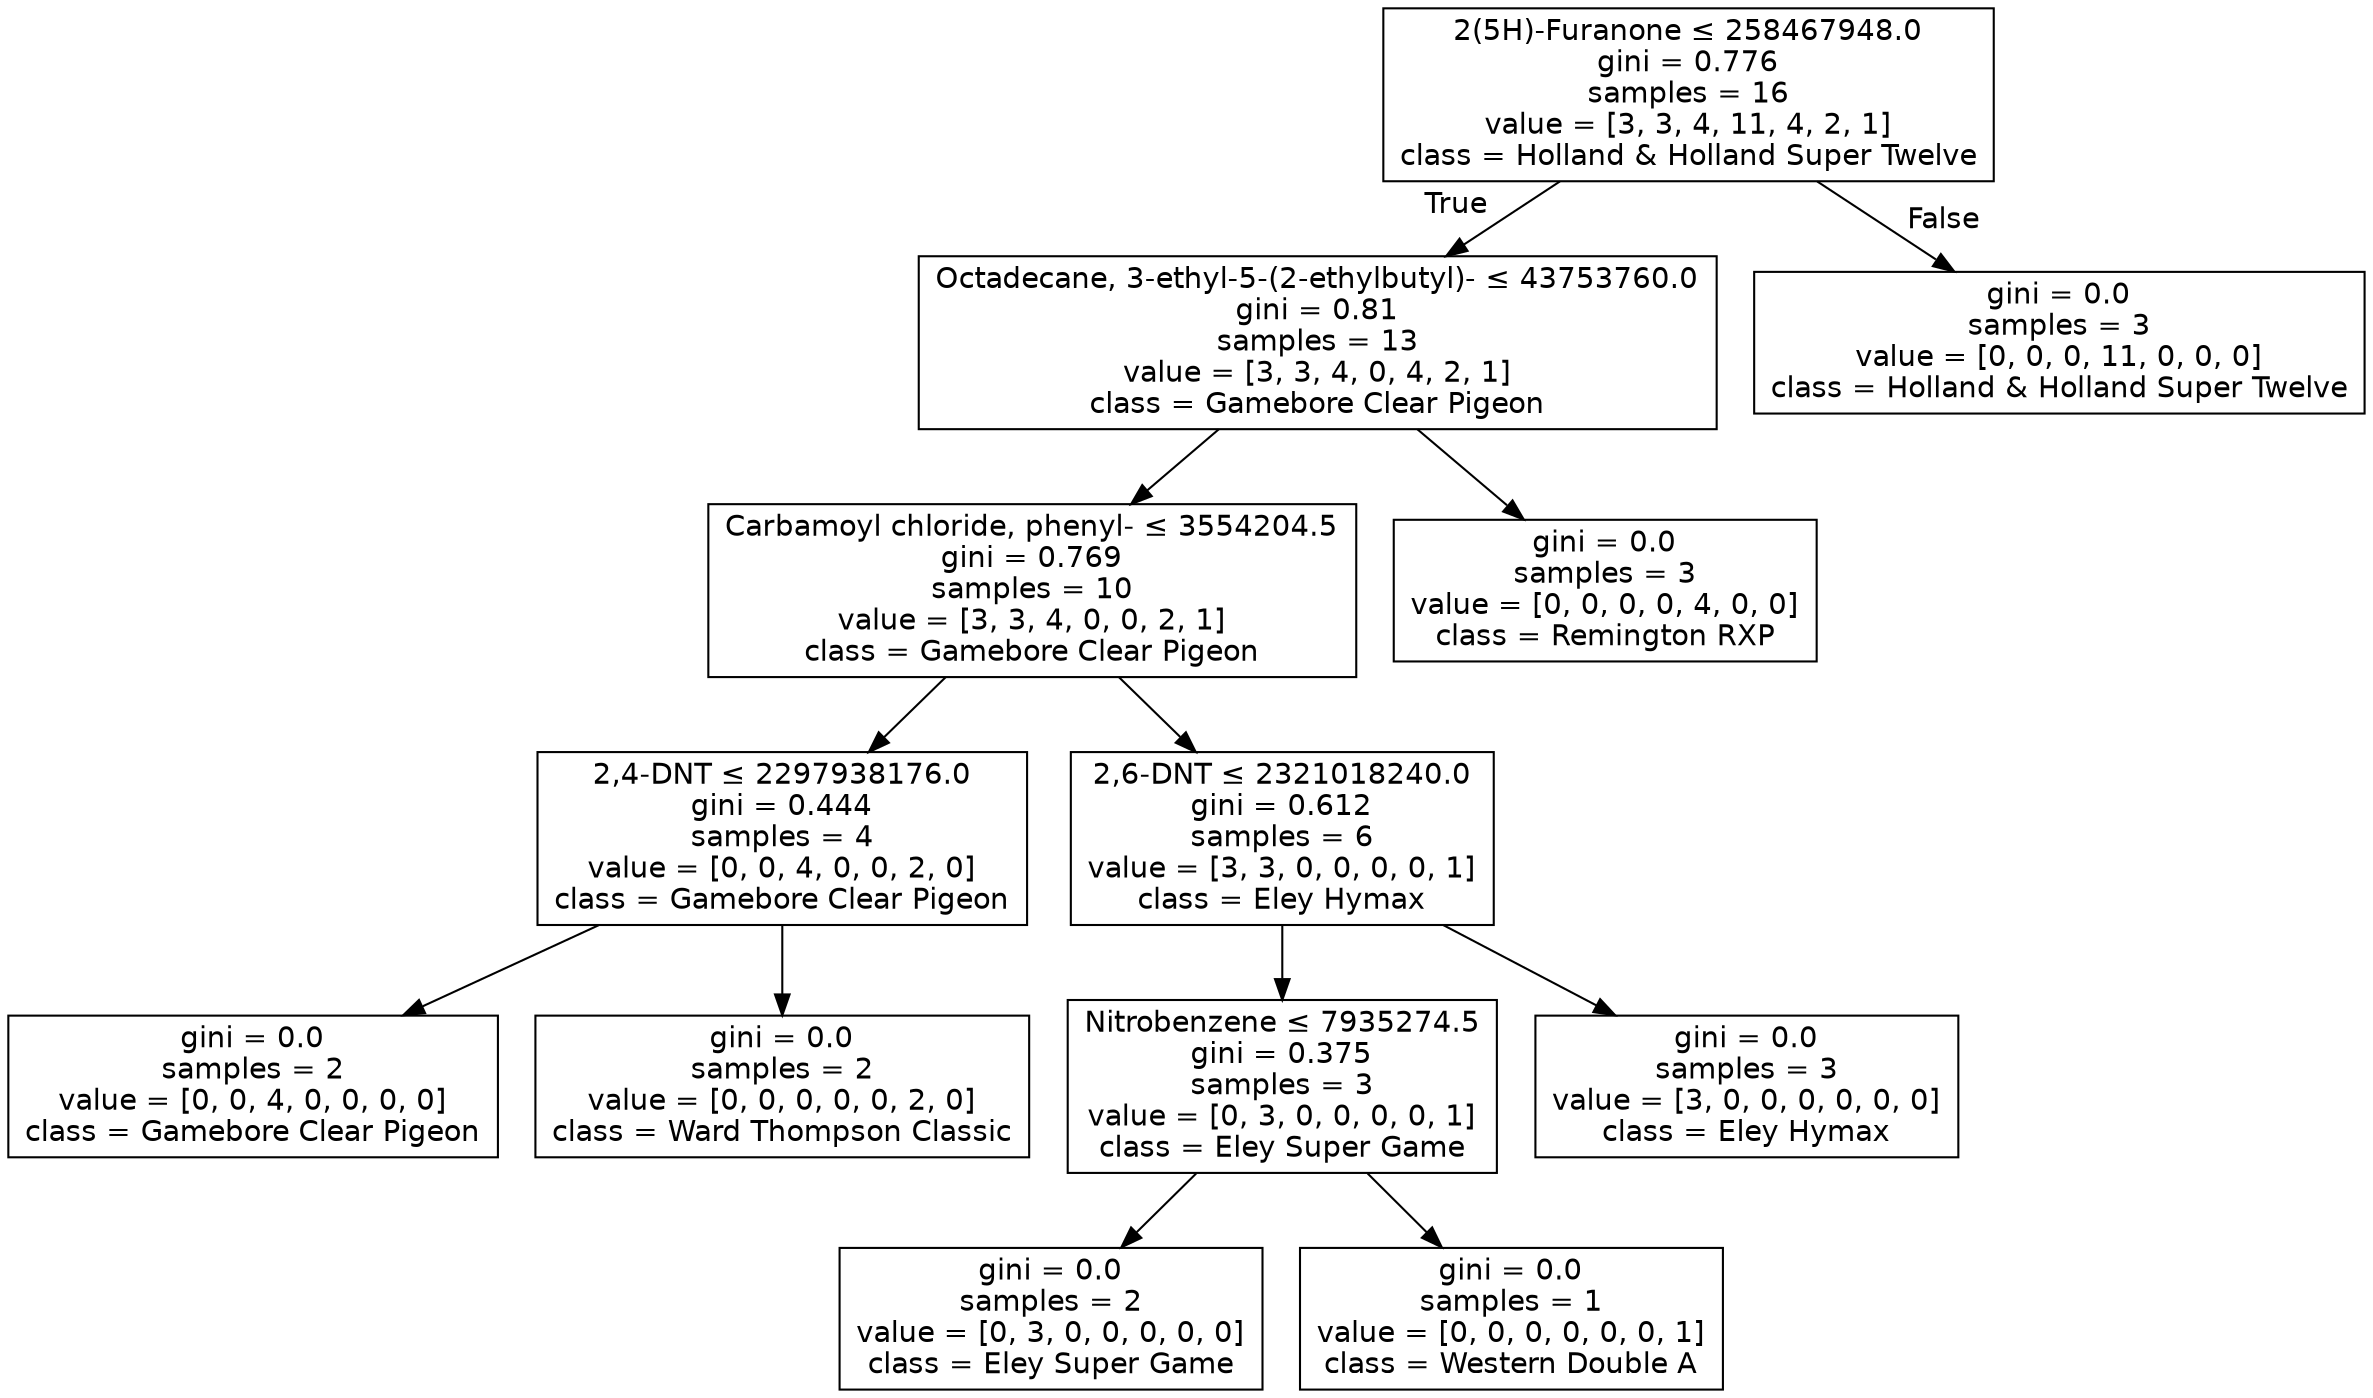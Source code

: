 digraph Tree {
node [shape=box, fontname="helvetica"] ;
edge [fontname="helvetica"] ;
0 [label=<2(5H)-Furanone &le; 258467948.0<br/>gini = 0.776<br/>samples = 16<br/>value = [3, 3, 4, 11, 4, 2, 1]<br/>class = Holland &amp; Holland Super Twelve>] ;
1 [label=<Octadecane, 3-ethyl-5-(2-ethylbutyl)- &le; 43753760.0<br/>gini = 0.81<br/>samples = 13<br/>value = [3, 3, 4, 0, 4, 2, 1]<br/>class = Gamebore Clear Pigeon>] ;
0 -> 1 [labeldistance=2.5, labelangle=45, headlabel="True"] ;
2 [label=<Carbamoyl chloride, phenyl- &le; 3554204.5<br/>gini = 0.769<br/>samples = 10<br/>value = [3, 3, 4, 0, 0, 2, 1]<br/>class = Gamebore Clear Pigeon>] ;
1 -> 2 ;
3 [label=<2,4-DNT &le; 2297938176.0<br/>gini = 0.444<br/>samples = 4<br/>value = [0, 0, 4, 0, 0, 2, 0]<br/>class = Gamebore Clear Pigeon>] ;
2 -> 3 ;
4 [label=<gini = 0.0<br/>samples = 2<br/>value = [0, 0, 4, 0, 0, 0, 0]<br/>class = Gamebore Clear Pigeon>] ;
3 -> 4 ;
5 [label=<gini = 0.0<br/>samples = 2<br/>value = [0, 0, 0, 0, 0, 2, 0]<br/>class = Ward Thompson Classic>] ;
3 -> 5 ;
6 [label=<2,6-DNT &le; 2321018240.0<br/>gini = 0.612<br/>samples = 6<br/>value = [3, 3, 0, 0, 0, 0, 1]<br/>class = Eley Hymax>] ;
2 -> 6 ;
7 [label=<Nitrobenzene &le; 7935274.5<br/>gini = 0.375<br/>samples = 3<br/>value = [0, 3, 0, 0, 0, 0, 1]<br/>class = Eley Super Game>] ;
6 -> 7 ;
8 [label=<gini = 0.0<br/>samples = 2<br/>value = [0, 3, 0, 0, 0, 0, 0]<br/>class = Eley Super Game>] ;
7 -> 8 ;
9 [label=<gini = 0.0<br/>samples = 1<br/>value = [0, 0, 0, 0, 0, 0, 1]<br/>class = Western Double A>] ;
7 -> 9 ;
10 [label=<gini = 0.0<br/>samples = 3<br/>value = [3, 0, 0, 0, 0, 0, 0]<br/>class = Eley Hymax>] ;
6 -> 10 ;
11 [label=<gini = 0.0<br/>samples = 3<br/>value = [0, 0, 0, 0, 4, 0, 0]<br/>class = Remington RXP>] ;
1 -> 11 ;
12 [label=<gini = 0.0<br/>samples = 3<br/>value = [0, 0, 0, 11, 0, 0, 0]<br/>class = Holland &amp; Holland Super Twelve>] ;
0 -> 12 [labeldistance=2.5, labelangle=-45, headlabel="False"] ;
}
